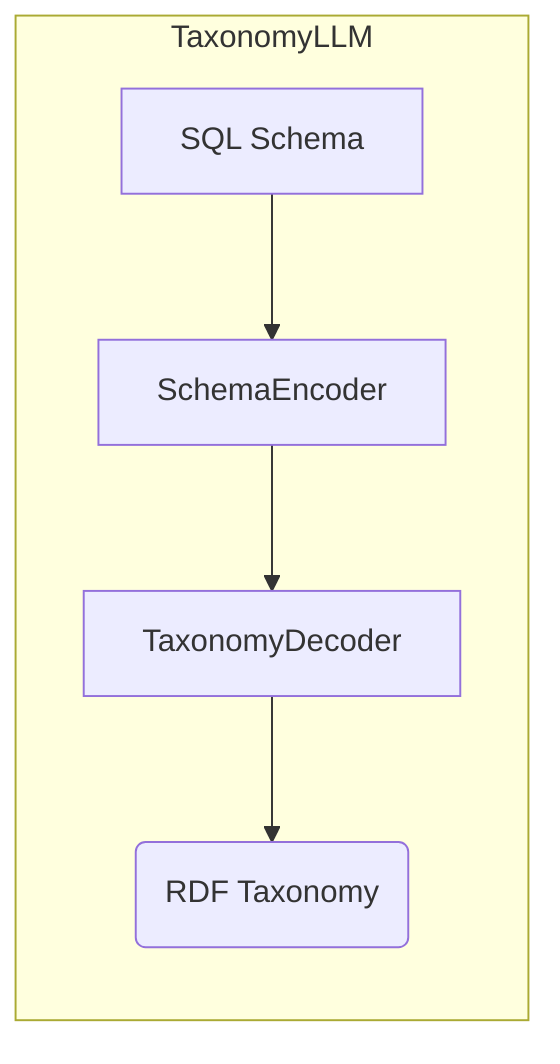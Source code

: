graph LR
subgraph TaxonomyLLM
S[SQL Schema] --> Enc[SchemaEncoder]
Enc --> Dec[TaxonomyDecoder]
Dec --> T(RDF Taxonomy)
end